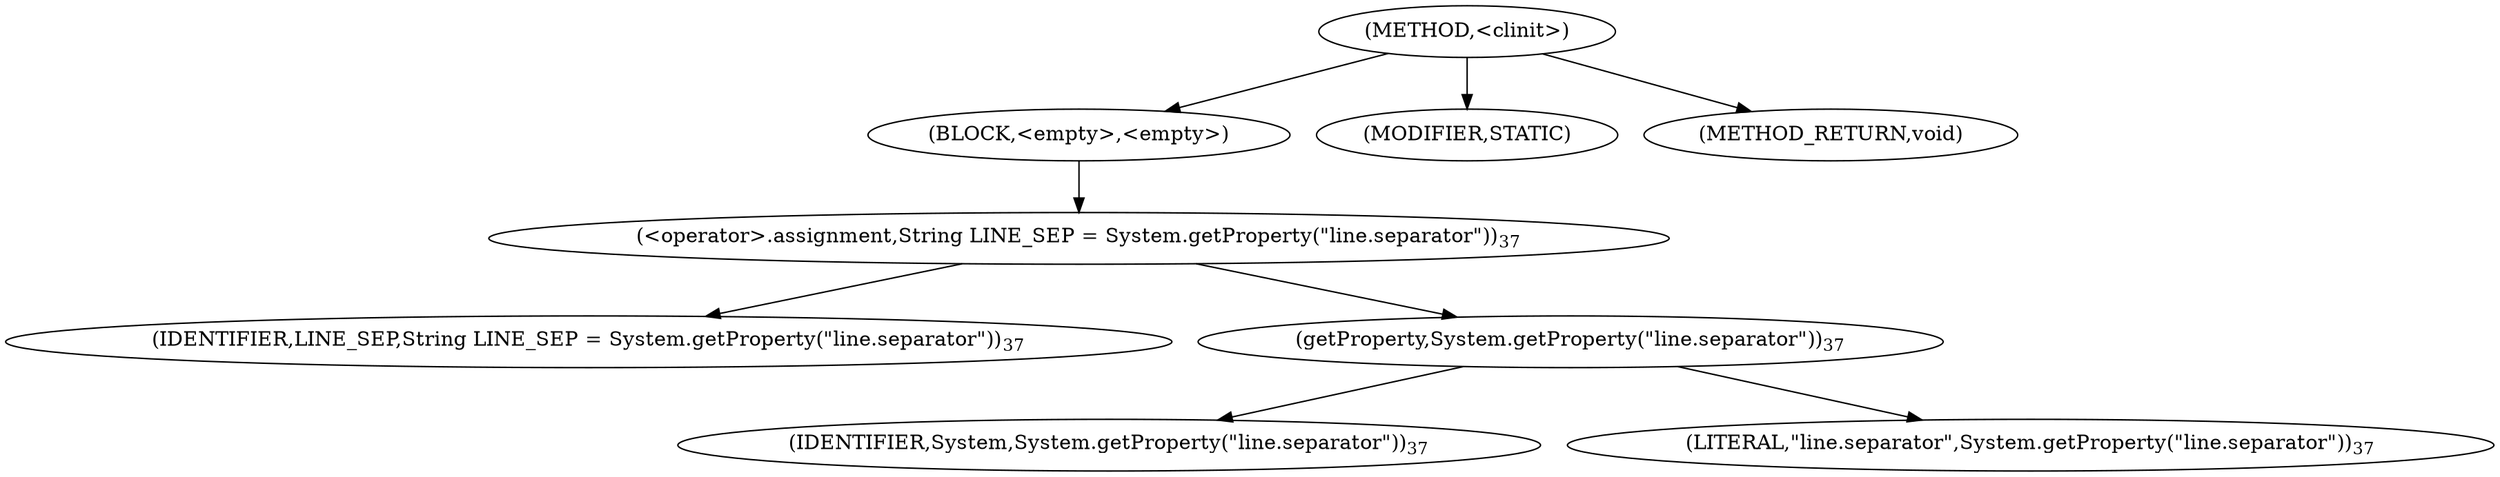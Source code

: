 digraph "&lt;clinit&gt;" {  
"452" [label = <(METHOD,&lt;clinit&gt;)> ]
"453" [label = <(BLOCK,&lt;empty&gt;,&lt;empty&gt;)> ]
"454" [label = <(&lt;operator&gt;.assignment,String LINE_SEP = System.getProperty(&quot;line.separator&quot;))<SUB>37</SUB>> ]
"455" [label = <(IDENTIFIER,LINE_SEP,String LINE_SEP = System.getProperty(&quot;line.separator&quot;))<SUB>37</SUB>> ]
"456" [label = <(getProperty,System.getProperty(&quot;line.separator&quot;))<SUB>37</SUB>> ]
"457" [label = <(IDENTIFIER,System,System.getProperty(&quot;line.separator&quot;))<SUB>37</SUB>> ]
"458" [label = <(LITERAL,&quot;line.separator&quot;,System.getProperty(&quot;line.separator&quot;))<SUB>37</SUB>> ]
"459" [label = <(MODIFIER,STATIC)> ]
"460" [label = <(METHOD_RETURN,void)> ]
  "452" -> "453" 
  "452" -> "459" 
  "452" -> "460" 
  "453" -> "454" 
  "454" -> "455" 
  "454" -> "456" 
  "456" -> "457" 
  "456" -> "458" 
}
